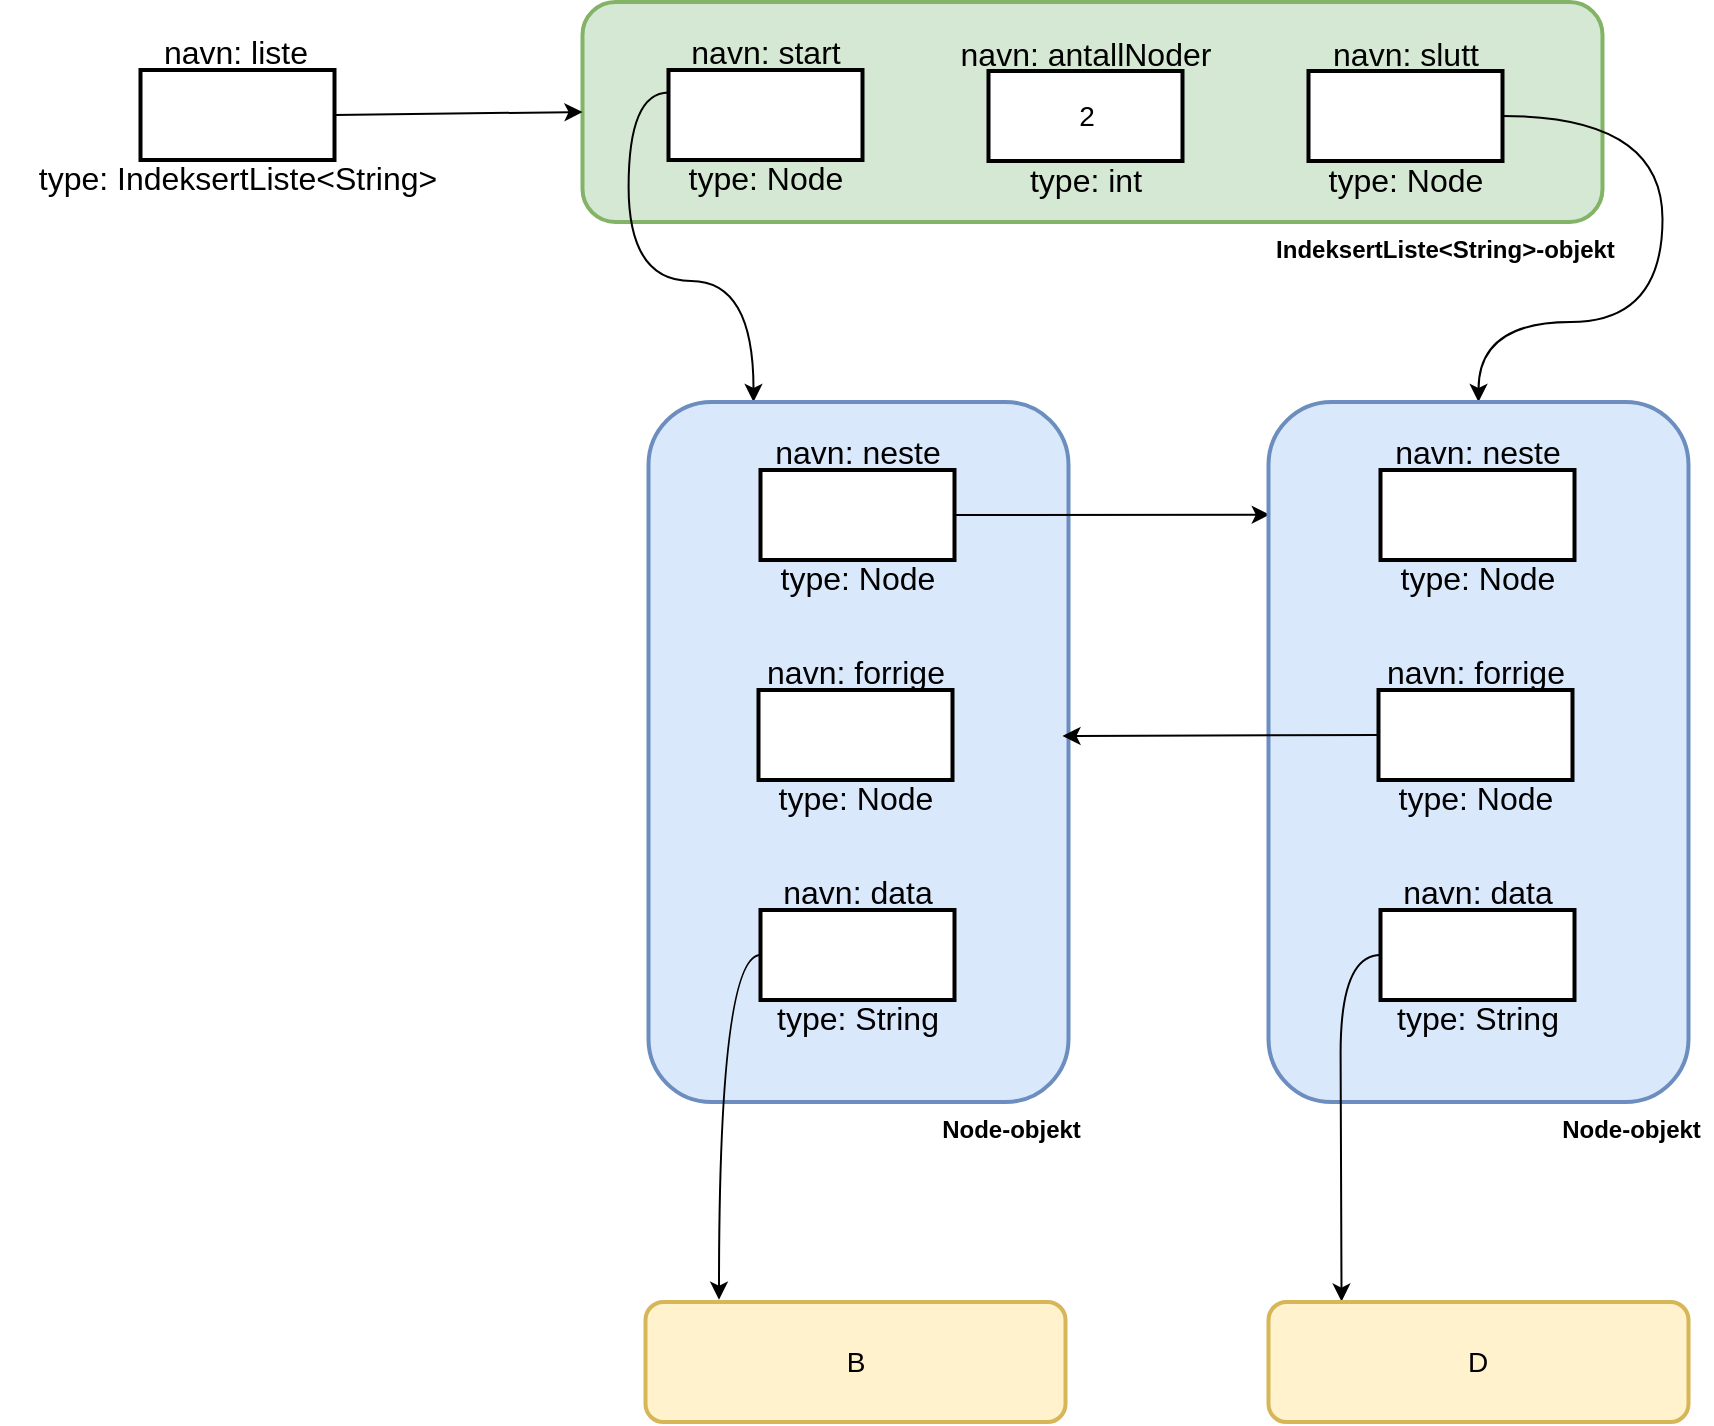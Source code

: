 <mxfile version="16.1.2" type="device"><diagram id="QtLfQLpY_auYB27oO0m8" name="Page-1"><mxGraphModel dx="2282" dy="1331" grid="1" gridSize="10" guides="1" tooltips="1" connect="1" arrows="1" fold="1" page="1" pageScale="1" pageWidth="850" pageHeight="1100" math="0" shadow="0"><root><mxCell id="0"/><mxCell id="1" parent="0"/><mxCell id="aaTZmcwYuKce_BQj4Jut-1" value="" style="rounded=1;whiteSpace=wrap;html=1;fillColor=#d5e8d4;strokeWidth=2;fontSize=14;strokeColor=#82b366;" vertex="1" parent="1"><mxGeometry x="291.25" y="80" width="510" height="110" as="geometry"/></mxCell><mxCell id="aaTZmcwYuKce_BQj4Jut-2" value="IndeksertListe&lt;String&gt;-objekt" style="text;align=center;fontStyle=1;verticalAlign=middle;spacingLeft=3;spacingRight=3;strokeColor=none;rotatable=0;points=[[0,0.5],[1,0.5]];portConstraint=eastwest;dashed=1;fontSize=12;fillColor=none;rounded=1;" vertex="1" parent="1"><mxGeometry x="682.75" y="190" width="80" height="26" as="geometry"/></mxCell><mxCell id="aaTZmcwYuKce_BQj4Jut-3" value="" style="html=1;fontSize=14;strokeWidth=2;rounded=0;" vertex="1" parent="1"><mxGeometry x="334.25" y="114" width="97" height="45" as="geometry"/></mxCell><mxCell id="aaTZmcwYuKce_BQj4Jut-4" value="navn: start" style="text;html=1;strokeColor=none;fillColor=none;align=center;verticalAlign=middle;whiteSpace=wrap;rounded=0;fontSize=16;" vertex="1" parent="1"><mxGeometry x="311.25" y="90" width="144" height="30" as="geometry"/></mxCell><mxCell id="aaTZmcwYuKce_BQj4Jut-104" style="edgeStyle=orthogonalEdgeStyle;rounded=0;orthogonalLoop=1;jettySize=auto;html=1;exitX=0;exitY=0.25;exitDx=0;exitDy=0;curved=1;entryX=0.25;entryY=0;entryDx=0;entryDy=0;" edge="1" parent="1" source="aaTZmcwYuKce_BQj4Jut-3" target="aaTZmcwYuKce_BQj4Jut-110"><mxGeometry relative="1" as="geometry"><mxPoint x="251.25" y="280" as="targetPoint"/></mxGeometry></mxCell><mxCell id="aaTZmcwYuKce_BQj4Jut-5" value="type: Node" style="text;html=1;strokeColor=none;fillColor=none;align=center;verticalAlign=middle;whiteSpace=wrap;rounded=0;fontSize=16;" vertex="1" parent="1"><mxGeometry x="322.75" y="153" width="120" height="30" as="geometry"/></mxCell><mxCell id="aaTZmcwYuKce_BQj4Jut-6" value="2" style="html=1;fontSize=14;strokeWidth=2;rounded=0;" vertex="1" parent="1"><mxGeometry x="494.25" y="114.5" width="97" height="45" as="geometry"/></mxCell><mxCell id="aaTZmcwYuKce_BQj4Jut-7" value="navn: antallNoder" style="text;html=1;strokeColor=none;fillColor=none;align=center;verticalAlign=middle;whiteSpace=wrap;rounded=0;fontSize=16;" vertex="1" parent="1"><mxGeometry x="471.25" y="90.5" width="144" height="30" as="geometry"/></mxCell><mxCell id="aaTZmcwYuKce_BQj4Jut-8" value="type: int" style="text;html=1;strokeColor=none;fillColor=none;align=center;verticalAlign=middle;whiteSpace=wrap;rounded=0;fontSize=16;" vertex="1" parent="1"><mxGeometry x="482.75" y="153.5" width="120" height="30" as="geometry"/></mxCell><mxCell id="aaTZmcwYuKce_BQj4Jut-9" value="" style="html=1;fontSize=14;strokeWidth=2;rounded=0;" vertex="1" parent="1"><mxGeometry x="654.25" y="114.5" width="97" height="45" as="geometry"/></mxCell><mxCell id="aaTZmcwYuKce_BQj4Jut-10" value="navn: slutt" style="text;html=1;strokeColor=none;fillColor=none;align=center;verticalAlign=middle;whiteSpace=wrap;rounded=0;fontSize=16;" vertex="1" parent="1"><mxGeometry x="631.25" y="90.5" width="144" height="30" as="geometry"/></mxCell><mxCell id="aaTZmcwYuKce_BQj4Jut-105" style="edgeStyle=orthogonalEdgeStyle;rounded=0;orthogonalLoop=1;jettySize=auto;html=1;exitX=1;exitY=0.5;exitDx=0;exitDy=0;entryX=0.5;entryY=0;entryDx=0;entryDy=0;curved=1;" edge="1" parent="1" source="aaTZmcwYuKce_BQj4Jut-9" target="aaTZmcwYuKce_BQj4Jut-125"><mxGeometry relative="1" as="geometry"><Array as="points"><mxPoint x="831.25" y="137"/><mxPoint x="831.25" y="240"/><mxPoint x="739.25" y="240"/></Array></mxGeometry></mxCell><mxCell id="aaTZmcwYuKce_BQj4Jut-11" value="type: Node" style="text;html=1;strokeColor=none;fillColor=none;align=center;verticalAlign=middle;whiteSpace=wrap;rounded=0;fontSize=16;" vertex="1" parent="1"><mxGeometry x="642.75" y="153.5" width="120" height="30" as="geometry"/></mxCell><mxCell id="aaTZmcwYuKce_BQj4Jut-92" style="edgeStyle=none;rounded=0;orthogonalLoop=1;jettySize=auto;html=1;exitX=1;exitY=0.5;exitDx=0;exitDy=0;entryX=0;entryY=0.5;entryDx=0;entryDy=0;" edge="1" parent="1" source="aaTZmcwYuKce_BQj4Jut-89" target="aaTZmcwYuKce_BQj4Jut-1"><mxGeometry relative="1" as="geometry"/></mxCell><mxCell id="aaTZmcwYuKce_BQj4Jut-89" value="" style="html=1;fontSize=14;strokeWidth=2;rounded=0;" vertex="1" parent="1"><mxGeometry x="70.25" y="114" width="97" height="45" as="geometry"/></mxCell><mxCell id="aaTZmcwYuKce_BQj4Jut-90" value="navn: liste" style="text;html=1;strokeColor=none;fillColor=none;align=center;verticalAlign=middle;whiteSpace=wrap;rounded=0;fontSize=16;" vertex="1" parent="1"><mxGeometry x="46.25" y="90" width="144" height="30" as="geometry"/></mxCell><mxCell id="aaTZmcwYuKce_BQj4Jut-91" value="type: IndeksertListe&amp;lt;String&amp;gt;" style="text;html=1;strokeColor=none;fillColor=none;align=center;verticalAlign=middle;whiteSpace=wrap;rounded=0;fontSize=16;" vertex="1" parent="1"><mxGeometry y="153" width="237.5" height="30" as="geometry"/></mxCell><mxCell id="aaTZmcwYuKce_BQj4Jut-110" value="" style="rounded=1;whiteSpace=wrap;html=1;fillColor=#dae8fc;strokeWidth=2;fontSize=14;strokeColor=#6c8ebf;" vertex="1" parent="1"><mxGeometry x="324.25" y="280" width="210" height="350" as="geometry"/></mxCell><mxCell id="aaTZmcwYuKce_BQj4Jut-111" value="Node-objekt" style="text;align=center;fontStyle=1;verticalAlign=middle;spacingLeft=3;spacingRight=3;strokeColor=none;rotatable=0;points=[[0,0.5],[1,0.5]];portConstraint=eastwest;dashed=1;fontSize=12;fillColor=none;rounded=1;" vertex="1" parent="1"><mxGeometry x="465.75" y="630" width="80" height="26" as="geometry"/></mxCell><mxCell id="aaTZmcwYuKce_BQj4Jut-138" style="edgeStyle=none;rounded=0;orthogonalLoop=1;jettySize=auto;html=1;exitX=1;exitY=0.5;exitDx=0;exitDy=0;entryX=0.003;entryY=0.161;entryDx=0;entryDy=0;entryPerimeter=0;" edge="1" parent="1" source="aaTZmcwYuKce_BQj4Jut-112" target="aaTZmcwYuKce_BQj4Jut-125"><mxGeometry relative="1" as="geometry"/></mxCell><mxCell id="aaTZmcwYuKce_BQj4Jut-112" value="" style="html=1;fontSize=14;strokeWidth=2;rounded=0;" vertex="1" parent="1"><mxGeometry x="380.25" y="314" width="97" height="45" as="geometry"/></mxCell><mxCell id="aaTZmcwYuKce_BQj4Jut-113" value="navn: neste" style="text;html=1;strokeColor=none;fillColor=none;align=center;verticalAlign=middle;whiteSpace=wrap;rounded=0;fontSize=16;" vertex="1" parent="1"><mxGeometry x="357.25" y="290" width="144" height="30" as="geometry"/></mxCell><mxCell id="aaTZmcwYuKce_BQj4Jut-114" value="type: Node" style="text;html=1;strokeColor=none;fillColor=none;align=center;verticalAlign=middle;whiteSpace=wrap;rounded=0;fontSize=16;" vertex="1" parent="1"><mxGeometry x="368.75" y="353" width="120" height="30" as="geometry"/></mxCell><mxCell id="aaTZmcwYuKce_BQj4Jut-147" style="edgeStyle=orthogonalEdgeStyle;curved=1;rounded=0;orthogonalLoop=1;jettySize=auto;html=1;exitX=0;exitY=0.5;exitDx=0;exitDy=0;entryX=0.175;entryY=-0.019;entryDx=0;entryDy=0;entryPerimeter=0;" edge="1" parent="1" source="aaTZmcwYuKce_BQj4Jut-115" target="aaTZmcwYuKce_BQj4Jut-121"><mxGeometry relative="1" as="geometry"/></mxCell><mxCell id="aaTZmcwYuKce_BQj4Jut-115" value="" style="html=1;fontSize=14;strokeWidth=2;rounded=0;" vertex="1" parent="1"><mxGeometry x="380.25" y="534" width="97" height="45" as="geometry"/></mxCell><mxCell id="aaTZmcwYuKce_BQj4Jut-116" value="navn: data" style="text;html=1;strokeColor=none;fillColor=none;align=center;verticalAlign=middle;whiteSpace=wrap;rounded=0;fontSize=16;" vertex="1" parent="1"><mxGeometry x="357.25" y="510" width="144" height="30" as="geometry"/></mxCell><mxCell id="aaTZmcwYuKce_BQj4Jut-117" value="type: String" style="text;html=1;strokeColor=none;fillColor=none;align=center;verticalAlign=middle;whiteSpace=wrap;rounded=0;fontSize=16;" vertex="1" parent="1"><mxGeometry x="368.75" y="573" width="120" height="30" as="geometry"/></mxCell><mxCell id="aaTZmcwYuKce_BQj4Jut-118" value="" style="html=1;fontSize=14;strokeWidth=2;rounded=0;" vertex="1" parent="1"><mxGeometry x="379.25" y="424" width="97" height="45" as="geometry"/></mxCell><mxCell id="aaTZmcwYuKce_BQj4Jut-119" value="navn: forrige" style="text;html=1;strokeColor=none;fillColor=none;align=center;verticalAlign=middle;whiteSpace=wrap;rounded=0;fontSize=16;" vertex="1" parent="1"><mxGeometry x="356.25" y="400" width="144" height="30" as="geometry"/></mxCell><mxCell id="aaTZmcwYuKce_BQj4Jut-120" value="type: Node" style="text;html=1;strokeColor=none;fillColor=none;align=center;verticalAlign=middle;whiteSpace=wrap;rounded=0;fontSize=16;" vertex="1" parent="1"><mxGeometry x="367.75" y="463" width="120" height="30" as="geometry"/></mxCell><mxCell id="aaTZmcwYuKce_BQj4Jut-121" value="B" style="rounded=1;whiteSpace=wrap;html=1;fillColor=#fff2cc;strokeWidth=2;fontSize=14;strokeColor=#d6b656;" vertex="1" parent="1"><mxGeometry x="322.75" y="730" width="210" height="60" as="geometry"/></mxCell><mxCell id="aaTZmcwYuKce_BQj4Jut-125" value="" style="rounded=1;whiteSpace=wrap;html=1;fillColor=#dae8fc;strokeWidth=2;fontSize=14;strokeColor=#6c8ebf;" vertex="1" parent="1"><mxGeometry x="634.25" y="280" width="210" height="350" as="geometry"/></mxCell><mxCell id="aaTZmcwYuKce_BQj4Jut-126" value="Node-objekt" style="text;align=center;fontStyle=1;verticalAlign=middle;spacingLeft=3;spacingRight=3;strokeColor=none;rotatable=0;points=[[0,0.5],[1,0.5]];portConstraint=eastwest;dashed=1;fontSize=12;fillColor=none;rounded=1;" vertex="1" parent="1"><mxGeometry x="775.75" y="630" width="80" height="26" as="geometry"/></mxCell><mxCell id="aaTZmcwYuKce_BQj4Jut-127" value="" style="html=1;fontSize=14;strokeWidth=2;rounded=0;" vertex="1" parent="1"><mxGeometry x="690.25" y="314" width="97" height="45" as="geometry"/></mxCell><mxCell id="aaTZmcwYuKce_BQj4Jut-128" value="navn: neste" style="text;html=1;strokeColor=none;fillColor=none;align=center;verticalAlign=middle;whiteSpace=wrap;rounded=0;fontSize=16;" vertex="1" parent="1"><mxGeometry x="667.25" y="290" width="144" height="30" as="geometry"/></mxCell><mxCell id="aaTZmcwYuKce_BQj4Jut-129" value="type: Node" style="text;html=1;strokeColor=none;fillColor=none;align=center;verticalAlign=middle;whiteSpace=wrap;rounded=0;fontSize=16;" vertex="1" parent="1"><mxGeometry x="678.75" y="353" width="120" height="30" as="geometry"/></mxCell><mxCell id="aaTZmcwYuKce_BQj4Jut-146" style="edgeStyle=orthogonalEdgeStyle;curved=1;rounded=0;orthogonalLoop=1;jettySize=auto;html=1;exitX=0;exitY=0.5;exitDx=0;exitDy=0;entryX=0.174;entryY=-0.004;entryDx=0;entryDy=0;entryPerimeter=0;" edge="1" parent="1" source="aaTZmcwYuKce_BQj4Jut-130" target="aaTZmcwYuKce_BQj4Jut-136"><mxGeometry relative="1" as="geometry"/></mxCell><mxCell id="aaTZmcwYuKce_BQj4Jut-130" value="" style="html=1;fontSize=14;strokeWidth=2;rounded=0;" vertex="1" parent="1"><mxGeometry x="690.25" y="534" width="97" height="45" as="geometry"/></mxCell><mxCell id="aaTZmcwYuKce_BQj4Jut-131" value="navn: data" style="text;html=1;strokeColor=none;fillColor=none;align=center;verticalAlign=middle;whiteSpace=wrap;rounded=0;fontSize=16;" vertex="1" parent="1"><mxGeometry x="667.25" y="510" width="144" height="30" as="geometry"/></mxCell><mxCell id="aaTZmcwYuKce_BQj4Jut-132" value="type: String" style="text;html=1;strokeColor=none;fillColor=none;align=center;verticalAlign=middle;whiteSpace=wrap;rounded=0;fontSize=16;" vertex="1" parent="1"><mxGeometry x="678.75" y="573" width="120" height="30" as="geometry"/></mxCell><mxCell id="aaTZmcwYuKce_BQj4Jut-139" style="edgeStyle=none;rounded=0;orthogonalLoop=1;jettySize=auto;html=1;exitX=0;exitY=0.5;exitDx=0;exitDy=0;" edge="1" parent="1" source="aaTZmcwYuKce_BQj4Jut-133"><mxGeometry relative="1" as="geometry"><mxPoint x="531.25" y="447" as="targetPoint"/></mxGeometry></mxCell><mxCell id="aaTZmcwYuKce_BQj4Jut-133" value="" style="html=1;fontSize=14;strokeWidth=2;rounded=0;" vertex="1" parent="1"><mxGeometry x="689.25" y="424" width="97" height="45" as="geometry"/></mxCell><mxCell id="aaTZmcwYuKce_BQj4Jut-134" value="navn: forrige" style="text;html=1;strokeColor=none;fillColor=none;align=center;verticalAlign=middle;whiteSpace=wrap;rounded=0;fontSize=16;" vertex="1" parent="1"><mxGeometry x="666.25" y="400" width="144" height="30" as="geometry"/></mxCell><mxCell id="aaTZmcwYuKce_BQj4Jut-135" value="type: Node" style="text;html=1;strokeColor=none;fillColor=none;align=center;verticalAlign=middle;whiteSpace=wrap;rounded=0;fontSize=16;" vertex="1" parent="1"><mxGeometry x="677.75" y="463" width="120" height="30" as="geometry"/></mxCell><mxCell id="aaTZmcwYuKce_BQj4Jut-136" value="D" style="rounded=1;whiteSpace=wrap;html=1;fillColor=#fff2cc;strokeWidth=2;fontSize=14;strokeColor=#d6b656;" vertex="1" parent="1"><mxGeometry x="634.25" y="730" width="210" height="60" as="geometry"/></mxCell></root></mxGraphModel></diagram></mxfile>